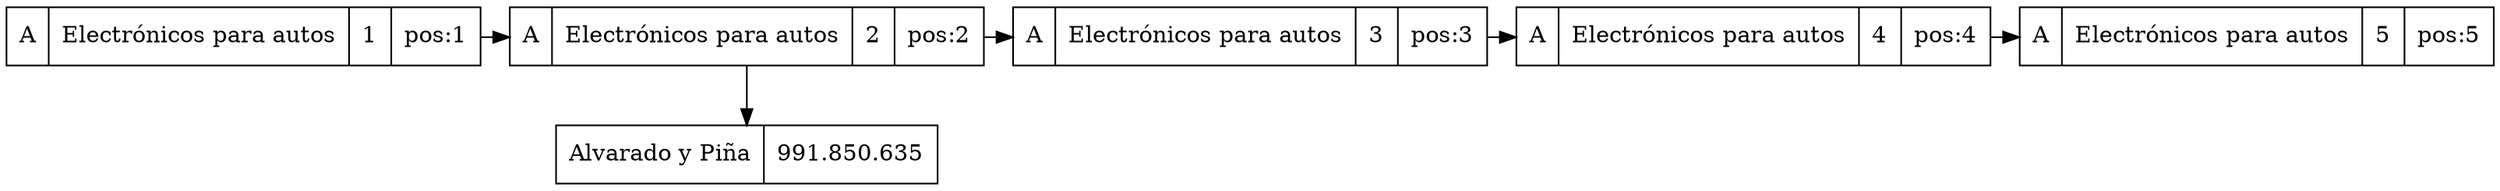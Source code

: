digraph G{
node[shape="box" shape="record"]
graph[splines="ortho"]
node0[label="A|Electrónicos para autos|1|pos:1"];
node0->node1;
node1[label="A|Electrónicos para autos|2|pos:2"];
node0xc000050320[label="Alvarado y Piña|991.850.635"];
node1->node0xc000050320;
node1->node2;
node2[label="A|Electrónicos para autos|3|pos:3"];
node2->node3;
node3[label="A|Electrónicos para autos|4|pos:4"];
node3->node4;
node4[label="A|Electrónicos para autos|5|pos:5"];
{rank="same"; node0; node1; node2; node3; node4}
}
